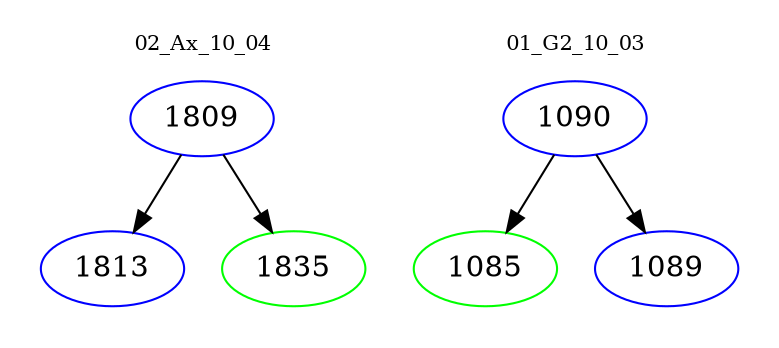 digraph{
subgraph cluster_0 {
color = white
label = "02_Ax_10_04";
fontsize=10;
T0_1809 [label="1809", color="blue"]
T0_1809 -> T0_1813 [color="black"]
T0_1813 [label="1813", color="blue"]
T0_1809 -> T0_1835 [color="black"]
T0_1835 [label="1835", color="green"]
}
subgraph cluster_1 {
color = white
label = "01_G2_10_03";
fontsize=10;
T1_1090 [label="1090", color="blue"]
T1_1090 -> T1_1085 [color="black"]
T1_1085 [label="1085", color="green"]
T1_1090 -> T1_1089 [color="black"]
T1_1089 [label="1089", color="blue"]
}
}
